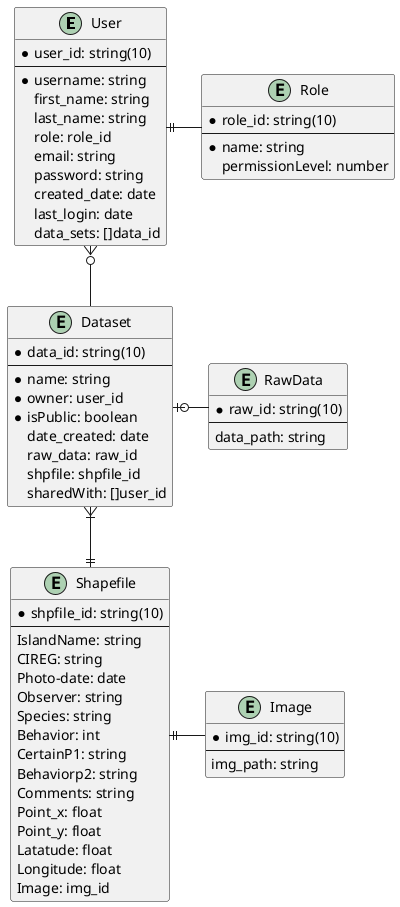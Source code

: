 @startuml ER-Diagram
skinparam linetype ortho
entity "User" as user {
    *user_id: string(10)
    --
    *username: string
    first_name: string
    last_name: string
    role: role_id
    email: string
    password: string
    created_date: date
    last_login: date
    data_sets: []data_id
}
entity "Dataset" as ds {
    *data_id: string(10) 
    --
    *name: string
    *owner: user_id
    *isPublic: boolean
    date_created: date
    raw_data: raw_id
    shpfile: shpfile_id
    sharedWith: []user_id  
}
entity "Role" as role {
    *role_id: string(10) 
    --
    *name: string
    permissionLevel: number
}

entity "Shapefile" as shp {
    *shpfile_id: string(10) 
    --
    IslandName: string
    CIREG: string
    Photo-date: date
    Observer: string
    Species: string
    Behavior: int
    CertainP1: string
    Behaviorp2: string
    Comments: string
    Point_x: float
    Point_y: float
    Latatude: float
    Longitude: float
    Image: img_id
}
entity "Image" as img {
    *img_id: string(10)
    --
    img_path: string
}
entity "RawData" as raw {
    *raw_id: string(10)
    --
    data_path: string
}

user ||- role
user }o-- ds
ds }|--|| shp
ds |o- raw
shp ||- img
@enduml